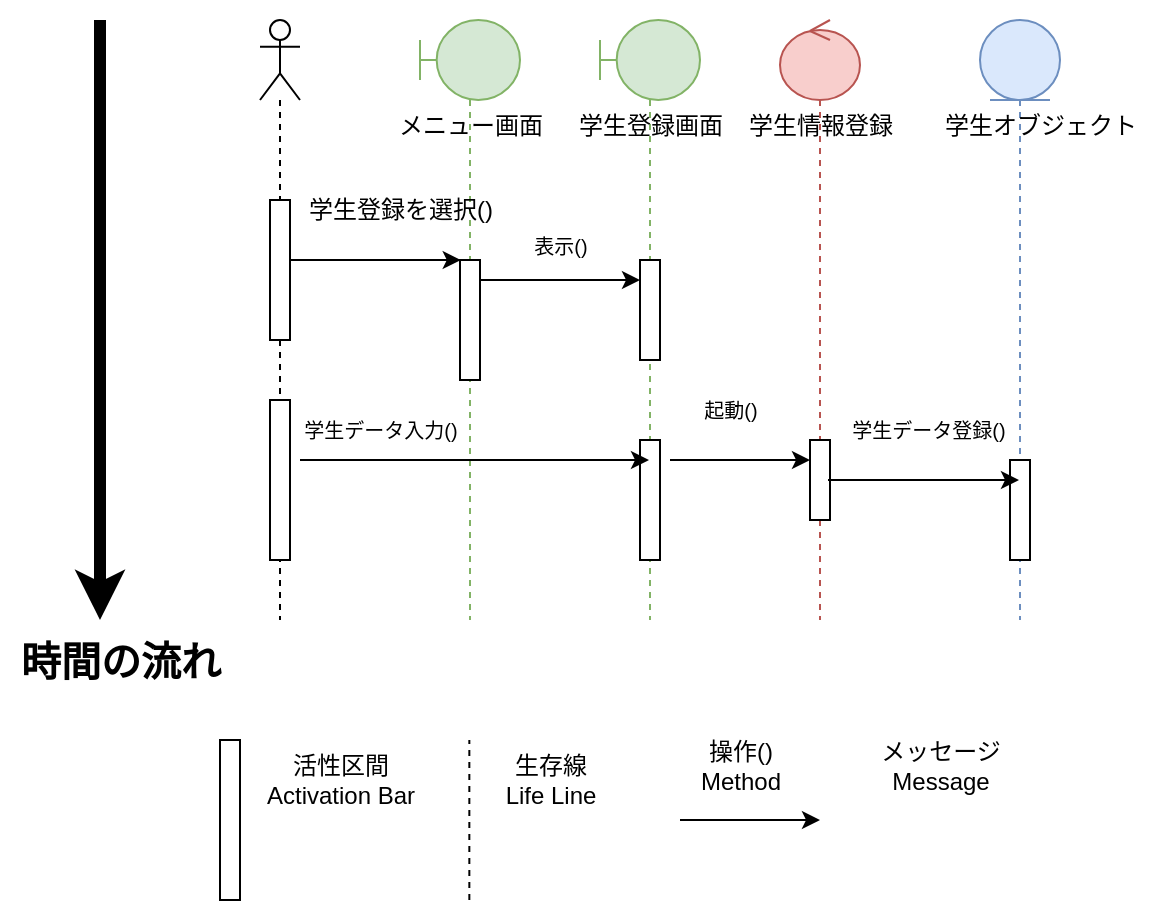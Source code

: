 <mxfile version="28.2.1">
  <diagram id="pDkxt7de-uK2Nj1U46Aq" name="ページ1">
    <mxGraphModel dx="552" dy="573" grid="1" gridSize="10" guides="1" tooltips="1" connect="1" arrows="1" fold="1" page="1" pageScale="1" pageWidth="827" pageHeight="1169" math="0" shadow="0">
      <root>
        <mxCell id="0" />
        <mxCell id="1" parent="0" />
        <mxCell id="T_dOHvx9vXpwXSIZgGzA-5" value="" style="shape=umlLifeline;perimeter=lifelinePerimeter;whiteSpace=wrap;html=1;container=1;dropTarget=0;collapsible=0;recursiveResize=0;outlineConnect=0;portConstraint=eastwest;newEdgeStyle={&quot;curved&quot;:0,&quot;rounded&quot;:0};participant=umlActor;" vertex="1" parent="1">
          <mxGeometry x="130" y="80" width="20" height="300" as="geometry" />
        </mxCell>
        <mxCell id="T_dOHvx9vXpwXSIZgGzA-6" value="" style="html=1;points=[[0,0,0,0,5],[0,1,0,0,-5],[1,0,0,0,5],[1,1,0,0,-5]];perimeter=orthogonalPerimeter;outlineConnect=0;targetShapes=umlLifeline;portConstraint=eastwest;newEdgeStyle={&quot;curved&quot;:0,&quot;rounded&quot;:0};" vertex="1" parent="T_dOHvx9vXpwXSIZgGzA-5">
          <mxGeometry x="5" y="90" width="10" height="70" as="geometry" />
        </mxCell>
        <mxCell id="T_dOHvx9vXpwXSIZgGzA-45" value="" style="html=1;points=[[0,0,0,0,5],[0,1,0,0,-5],[1,0,0,0,5],[1,1,0,0,-5]];perimeter=orthogonalPerimeter;outlineConnect=0;targetShapes=umlLifeline;portConstraint=eastwest;newEdgeStyle={&quot;curved&quot;:0,&quot;rounded&quot;:0};" vertex="1" parent="T_dOHvx9vXpwXSIZgGzA-5">
          <mxGeometry x="5" y="190" width="10" height="80" as="geometry" />
        </mxCell>
        <mxCell id="T_dOHvx9vXpwXSIZgGzA-11" value="" style="shape=umlLifeline;perimeter=lifelinePerimeter;whiteSpace=wrap;html=1;container=1;dropTarget=0;collapsible=0;recursiveResize=0;outlineConnect=0;portConstraint=eastwest;newEdgeStyle={&quot;curved&quot;:0,&quot;rounded&quot;:0};participant=umlBoundary;fillColor=#d5e8d4;strokeColor=#82b366;" vertex="1" parent="1">
          <mxGeometry x="210" y="80" width="50" height="300" as="geometry" />
        </mxCell>
        <mxCell id="T_dOHvx9vXpwXSIZgGzA-27" value="" style="html=1;points=[[0,0,0,0,5],[0,1,0,0,-5],[1,0,0,0,5],[1,1,0,0,-5]];perimeter=orthogonalPerimeter;outlineConnect=0;targetShapes=umlLifeline;portConstraint=eastwest;newEdgeStyle={&quot;curved&quot;:0,&quot;rounded&quot;:0};" vertex="1" parent="T_dOHvx9vXpwXSIZgGzA-11">
          <mxGeometry x="20" y="120" width="10" height="60" as="geometry" />
        </mxCell>
        <mxCell id="T_dOHvx9vXpwXSIZgGzA-12" value="" style="shape=umlLifeline;perimeter=lifelinePerimeter;whiteSpace=wrap;html=1;container=1;dropTarget=0;collapsible=0;recursiveResize=0;outlineConnect=0;portConstraint=eastwest;newEdgeStyle={&quot;curved&quot;:0,&quot;rounded&quot;:0};participant=umlBoundary;fillColor=#d5e8d4;strokeColor=#82b366;" vertex="1" parent="1">
          <mxGeometry x="300" y="80" width="50" height="300" as="geometry" />
        </mxCell>
        <mxCell id="T_dOHvx9vXpwXSIZgGzA-42" value="" style="html=1;points=[[0,0,0,0,5],[0,1,0,0,-5],[1,0,0,0,5],[1,1,0,0,-5]];perimeter=orthogonalPerimeter;outlineConnect=0;targetShapes=umlLifeline;portConstraint=eastwest;newEdgeStyle={&quot;curved&quot;:0,&quot;rounded&quot;:0};" vertex="1" parent="T_dOHvx9vXpwXSIZgGzA-12">
          <mxGeometry x="20" y="120" width="10" height="50" as="geometry" />
        </mxCell>
        <mxCell id="T_dOHvx9vXpwXSIZgGzA-46" value="" style="html=1;points=[[0,0,0,0,5],[0,1,0,0,-5],[1,0,0,0,5],[1,1,0,0,-5]];perimeter=orthogonalPerimeter;outlineConnect=0;targetShapes=umlLifeline;portConstraint=eastwest;newEdgeStyle={&quot;curved&quot;:0,&quot;rounded&quot;:0};" vertex="1" parent="T_dOHvx9vXpwXSIZgGzA-12">
          <mxGeometry x="20" y="210" width="10" height="60" as="geometry" />
        </mxCell>
        <mxCell id="T_dOHvx9vXpwXSIZgGzA-13" value="" style="shape=umlLifeline;perimeter=lifelinePerimeter;whiteSpace=wrap;html=1;container=1;dropTarget=0;collapsible=0;recursiveResize=0;outlineConnect=0;portConstraint=eastwest;newEdgeStyle={&quot;curved&quot;:0,&quot;rounded&quot;:0};participant=umlControl;fillColor=#f8cecc;strokeColor=#b85450;" vertex="1" parent="1">
          <mxGeometry x="390" y="80" width="40" height="300" as="geometry" />
        </mxCell>
        <mxCell id="T_dOHvx9vXpwXSIZgGzA-50" value="" style="html=1;points=[[0,0,0,0,5],[0,1,0,0,-5],[1,0,0,0,5],[1,1,0,0,-5]];perimeter=orthogonalPerimeter;outlineConnect=0;targetShapes=umlLifeline;portConstraint=eastwest;newEdgeStyle={&quot;curved&quot;:0,&quot;rounded&quot;:0};" vertex="1" parent="T_dOHvx9vXpwXSIZgGzA-13">
          <mxGeometry x="15" y="210" width="10" height="40" as="geometry" />
        </mxCell>
        <mxCell id="T_dOHvx9vXpwXSIZgGzA-14" value="" style="shape=umlLifeline;perimeter=lifelinePerimeter;whiteSpace=wrap;html=1;container=1;dropTarget=0;collapsible=0;recursiveResize=0;outlineConnect=0;portConstraint=eastwest;newEdgeStyle={&quot;curved&quot;:0,&quot;rounded&quot;:0};participant=umlEntity;fillColor=#dae8fc;strokeColor=#6c8ebf;" vertex="1" parent="1">
          <mxGeometry x="490" y="80" width="40" height="300" as="geometry" />
        </mxCell>
        <mxCell id="T_dOHvx9vXpwXSIZgGzA-53" value="" style="html=1;points=[[0,0,0,0,5],[0,1,0,0,-5],[1,0,0,0,5],[1,1,0,0,-5]];perimeter=orthogonalPerimeter;outlineConnect=0;targetShapes=umlLifeline;portConstraint=eastwest;newEdgeStyle={&quot;curved&quot;:0,&quot;rounded&quot;:0};" vertex="1" parent="T_dOHvx9vXpwXSIZgGzA-14">
          <mxGeometry x="15" y="220" width="10" height="50" as="geometry" />
        </mxCell>
        <mxCell id="T_dOHvx9vXpwXSIZgGzA-21" value="" style="html=1;points=[[0,0,0,0,5],[0,1,0,0,-5],[1,0,0,0,5],[1,1,0,0,-5]];perimeter=orthogonalPerimeter;outlineConnect=0;targetShapes=umlLifeline;portConstraint=eastwest;newEdgeStyle={&quot;curved&quot;:0,&quot;rounded&quot;:0};" vertex="1" parent="1">
          <mxGeometry x="110" y="440" width="10" height="80" as="geometry" />
        </mxCell>
        <mxCell id="T_dOHvx9vXpwXSIZgGzA-22" value="活性区間&lt;div&gt;Activation Bar&lt;/div&gt;" style="text;html=1;align=center;verticalAlign=middle;resizable=0;points=[];autosize=1;strokeColor=none;fillColor=none;" vertex="1" parent="1">
          <mxGeometry x="120" y="440" width="100" height="40" as="geometry" />
        </mxCell>
        <mxCell id="T_dOHvx9vXpwXSIZgGzA-23" value="" style="endArrow=none;dashed=1;html=1;rounded=0;" edge="1" parent="1">
          <mxGeometry width="50" height="50" relative="1" as="geometry">
            <mxPoint x="234.67" y="520" as="sourcePoint" />
            <mxPoint x="234.67" y="440" as="targetPoint" />
          </mxGeometry>
        </mxCell>
        <mxCell id="T_dOHvx9vXpwXSIZgGzA-25" value="生存線&lt;div&gt;Life Line&lt;/div&gt;" style="text;html=1;align=center;verticalAlign=middle;resizable=0;points=[];autosize=1;strokeColor=none;fillColor=none;" vertex="1" parent="1">
          <mxGeometry x="240" y="440" width="70" height="40" as="geometry" />
        </mxCell>
        <mxCell id="T_dOHvx9vXpwXSIZgGzA-28" value="" style="endArrow=classic;html=1;rounded=0;" edge="1" parent="1" source="T_dOHvx9vXpwXSIZgGzA-6">
          <mxGeometry width="50" height="50" relative="1" as="geometry">
            <mxPoint x="150.0" y="200" as="sourcePoint" />
            <mxPoint x="230.37" y="200" as="targetPoint" />
          </mxGeometry>
        </mxCell>
        <mxCell id="T_dOHvx9vXpwXSIZgGzA-29" value="メニュー画面" style="text;html=1;align=center;verticalAlign=middle;resizable=0;points=[];autosize=1;strokeColor=none;fillColor=none;" vertex="1" parent="1">
          <mxGeometry x="185" y="118" width="100" height="30" as="geometry" />
        </mxCell>
        <mxCell id="T_dOHvx9vXpwXSIZgGzA-30" value="学生登録画面" style="text;html=1;align=center;verticalAlign=middle;resizable=0;points=[];autosize=1;strokeColor=none;fillColor=none;" vertex="1" parent="1">
          <mxGeometry x="275" y="118" width="100" height="30" as="geometry" />
        </mxCell>
        <mxCell id="T_dOHvx9vXpwXSIZgGzA-31" value="学生情報登録" style="text;html=1;align=center;verticalAlign=middle;resizable=0;points=[];autosize=1;strokeColor=none;fillColor=none;" vertex="1" parent="1">
          <mxGeometry x="360" y="118" width="100" height="30" as="geometry" />
        </mxCell>
        <mxCell id="T_dOHvx9vXpwXSIZgGzA-32" value="学生オブジェクト" style="text;html=1;align=center;verticalAlign=middle;resizable=0;points=[];autosize=1;strokeColor=none;fillColor=none;" vertex="1" parent="1">
          <mxGeometry x="460" y="118" width="120" height="30" as="geometry" />
        </mxCell>
        <mxCell id="T_dOHvx9vXpwXSIZgGzA-33" value="" style="endArrow=classic;html=1;rounded=0;fontStyle=1;startSize=6;strokeWidth=6;" edge="1" parent="1">
          <mxGeometry width="50" height="50" relative="1" as="geometry">
            <mxPoint x="50" y="80" as="sourcePoint" />
            <mxPoint x="50" y="380" as="targetPoint" />
          </mxGeometry>
        </mxCell>
        <mxCell id="T_dOHvx9vXpwXSIZgGzA-34" value="時間の流れ" style="text;html=1;align=center;verticalAlign=middle;resizable=0;points=[];autosize=1;strokeColor=none;fillColor=none;fontStyle=1;fontSize=20;" vertex="1" parent="1">
          <mxGeometry y="380" width="120" height="40" as="geometry" />
        </mxCell>
        <mxCell id="T_dOHvx9vXpwXSIZgGzA-35" value="学生登録を選択()" style="text;html=1;align=center;verticalAlign=middle;resizable=0;points=[];autosize=1;strokeColor=none;fillColor=none;fontSize=12;" vertex="1" parent="1">
          <mxGeometry x="140" y="160" width="120" height="30" as="geometry" />
        </mxCell>
        <mxCell id="T_dOHvx9vXpwXSIZgGzA-39" value="" style="endArrow=classic;html=1;rounded=0;" edge="1" parent="1">
          <mxGeometry width="50" height="50" relative="1" as="geometry">
            <mxPoint x="340" y="480" as="sourcePoint" />
            <mxPoint x="410" y="480" as="targetPoint" />
          </mxGeometry>
        </mxCell>
        <mxCell id="T_dOHvx9vXpwXSIZgGzA-40" value="操作()&lt;div&gt;Method&lt;/div&gt;" style="text;html=1;align=center;verticalAlign=middle;resizable=0;points=[];autosize=1;strokeColor=none;fillColor=none;" vertex="1" parent="1">
          <mxGeometry x="340" y="433" width="60" height="40" as="geometry" />
        </mxCell>
        <mxCell id="T_dOHvx9vXpwXSIZgGzA-41" value="メッセージ&lt;div&gt;Message&lt;/div&gt;" style="text;html=1;align=center;verticalAlign=middle;resizable=0;points=[];autosize=1;strokeColor=none;fillColor=none;" vertex="1" parent="1">
          <mxGeometry x="430" y="433" width="80" height="40" as="geometry" />
        </mxCell>
        <mxCell id="T_dOHvx9vXpwXSIZgGzA-43" value="" style="endArrow=classic;html=1;rounded=0;" edge="1" parent="1" target="T_dOHvx9vXpwXSIZgGzA-42">
          <mxGeometry width="50" height="50" relative="1" as="geometry">
            <mxPoint x="240" y="210" as="sourcePoint" />
            <mxPoint x="310" y="210" as="targetPoint" />
          </mxGeometry>
        </mxCell>
        <mxCell id="T_dOHvx9vXpwXSIZgGzA-44" value="表示()" style="text;html=1;align=center;verticalAlign=middle;resizable=0;points=[];autosize=1;strokeColor=none;fillColor=none;fontSize=10;" vertex="1" parent="1">
          <mxGeometry x="255" y="178" width="50" height="30" as="geometry" />
        </mxCell>
        <mxCell id="T_dOHvx9vXpwXSIZgGzA-47" value="" style="endArrow=classic;html=1;rounded=0;" edge="1" parent="1" target="T_dOHvx9vXpwXSIZgGzA-12">
          <mxGeometry width="50" height="50" relative="1" as="geometry">
            <mxPoint x="150" y="300" as="sourcePoint" />
            <mxPoint x="230" y="300" as="targetPoint" />
          </mxGeometry>
        </mxCell>
        <mxCell id="T_dOHvx9vXpwXSIZgGzA-48" value="学生データ入力()" style="text;html=1;align=center;verticalAlign=middle;resizable=0;points=[];autosize=1;strokeColor=none;fillColor=none;fontSize=10;" vertex="1" parent="1">
          <mxGeometry x="140" y="270" width="100" height="30" as="geometry" />
        </mxCell>
        <mxCell id="T_dOHvx9vXpwXSIZgGzA-51" value="" style="endArrow=classic;html=1;rounded=0;" edge="1" parent="1">
          <mxGeometry width="50" height="50" relative="1" as="geometry">
            <mxPoint x="335" y="300" as="sourcePoint" />
            <mxPoint x="405" y="300" as="targetPoint" />
          </mxGeometry>
        </mxCell>
        <mxCell id="T_dOHvx9vXpwXSIZgGzA-52" value="起動()" style="text;html=1;align=center;verticalAlign=middle;resizable=0;points=[];autosize=1;strokeColor=none;fillColor=none;fontSize=10;" vertex="1" parent="1">
          <mxGeometry x="340" y="260" width="50" height="30" as="geometry" />
        </mxCell>
        <mxCell id="T_dOHvx9vXpwXSIZgGzA-55" value="" style="endArrow=classic;html=1;rounded=0;" edge="1" parent="1" target="T_dOHvx9vXpwXSIZgGzA-14">
          <mxGeometry width="50" height="50" relative="1" as="geometry">
            <mxPoint x="414" y="310" as="sourcePoint" />
            <mxPoint x="484" y="310" as="targetPoint" />
          </mxGeometry>
        </mxCell>
        <mxCell id="T_dOHvx9vXpwXSIZgGzA-56" value="学生データ登録()" style="text;html=1;align=center;verticalAlign=middle;resizable=0;points=[];autosize=1;strokeColor=none;fillColor=none;fontSize=10;" vertex="1" parent="1">
          <mxGeometry x="414" y="270" width="100" height="30" as="geometry" />
        </mxCell>
      </root>
    </mxGraphModel>
  </diagram>
</mxfile>
